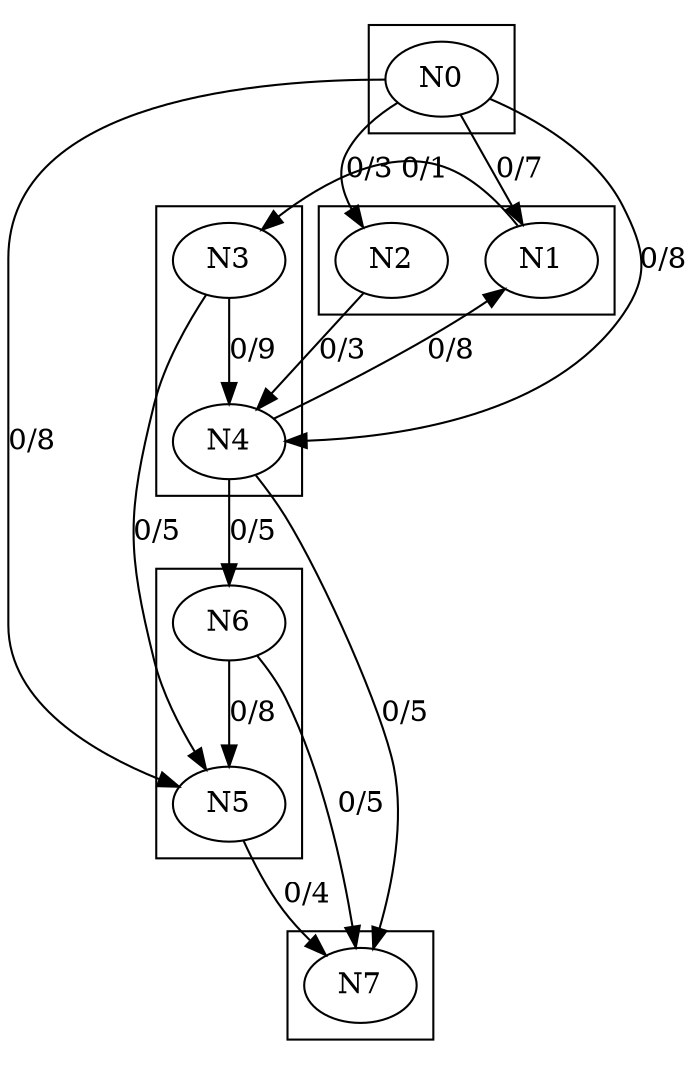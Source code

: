 digraph {
subgraph cluster_0 {
   N0
}
subgraph cluster_1 {
   N1
   N2
}
subgraph cluster_2 {
   N3
   N4
}
subgraph cluster_3 {
   N5
   N6
}
subgraph cluster_4 {
   N7
}
   N0 -> N1[label="0/7"]
   N0 -> N2[label="0/3"]
   N0 -> N4[label="0/8"]
   N0 -> N5[label="0/8"]
   N1 -> N3[label="0/1"]
   N2 -> N4[label="0/3"]
   N3 -> N4[label="0/9"]
   N3 -> N5[label="0/5"]
   N4 -> N1[label="0/8"]
   N4 -> N6[label="0/5"]
   N4 -> N7[label="0/5"]
   N5 -> N7[label="0/4"]
   N6 -> N5[label="0/8"]
   N6 -> N7[label="0/5"]
}
